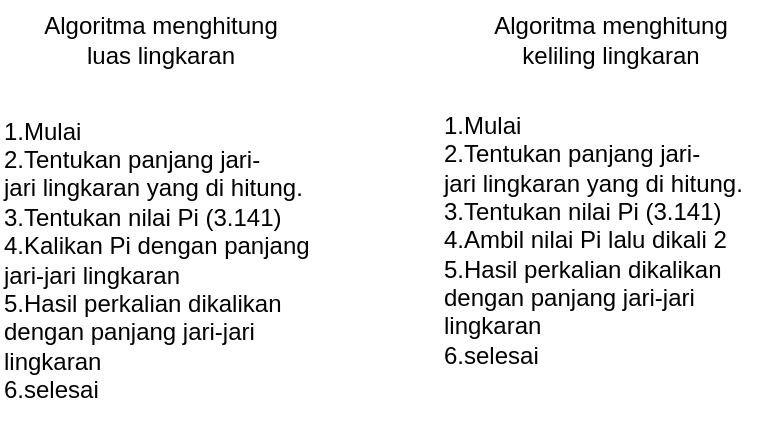 <mxfile>
    <diagram id="kkAPzoXv8pohG99-Kkby" name="Page-1">
        <mxGraphModel dx="784" dy="563" grid="1" gridSize="10" guides="1" tooltips="1" connect="1" arrows="1" fold="1" page="1" pageScale="1" pageWidth="850" pageHeight="1100" math="0" shadow="0">
            <root>
                <mxCell id="0"/>
                <mxCell id="1" parent="0"/>
                <mxCell id="3" value="Algoritma menghitung&lt;br&gt;luas lingkaran" style="text;html=1;align=center;verticalAlign=middle;resizable=0;points=[];autosize=1;strokeColor=none;fillColor=none;" parent="1" vertex="1">
                    <mxGeometry x="230" y="130" width="140" height="40" as="geometry"/>
                </mxCell>
                <mxCell id="4" value="1.Mulai&lt;br&gt;2.Tentukan panjang jari-&lt;br&gt;jari lingkaran yang di hitung.&lt;br&gt;3.Tentukan nilai Pi (3.141)&lt;br&gt;4.Kalikan Pi dengan panjang&lt;br&gt;jari-jari lingkaran&lt;br&gt;5.Hasil perkalian dikalikan&lt;br&gt;dengan panjang jari-jari&lt;br&gt;lingkaran&lt;br&gt;6.selesai" style="text;html=1;align=left;verticalAlign=middle;resizable=0;points=[];autosize=1;strokeColor=none;fillColor=none;" parent="1" vertex="1">
                    <mxGeometry x="220" y="180" width="180" height="160" as="geometry"/>
                </mxCell>
                <mxCell id="5" value="Algoritma menghitung&lt;br&gt;keliling lingkaran" style="text;html=1;align=center;verticalAlign=middle;resizable=0;points=[];autosize=1;strokeColor=none;fillColor=none;" parent="1" vertex="1">
                    <mxGeometry x="455" y="130" width="140" height="40" as="geometry"/>
                </mxCell>
                <mxCell id="6" value="1.Mulai&lt;br&gt;2.Tentukan panjang jari-&lt;br&gt;jari lingkaran yang di hitung.&lt;br&gt;3.Tentukan nilai Pi (3.141)&lt;br&gt;4.Ambil nilai Pi lalu dikali 2&lt;br&gt;5.Hasil perkalian dikalikan&lt;br&gt;dengan panjang jari-jari&lt;br&gt;lingkaran&lt;br&gt;6.selesai" style="text;html=1;align=left;verticalAlign=middle;resizable=0;points=[];autosize=1;strokeColor=none;fillColor=none;" parent="1" vertex="1">
                    <mxGeometry x="440" y="180" width="170" height="140" as="geometry"/>
                </mxCell>
            </root>
        </mxGraphModel>
    </diagram>
</mxfile>